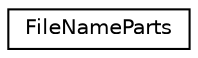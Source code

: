 digraph "Graphical Class Hierarchy"
{
 // LATEX_PDF_SIZE
  edge [fontname="Helvetica",fontsize="10",labelfontname="Helvetica",labelfontsize="10"];
  node [fontname="Helvetica",fontsize="10",shape=record];
  rankdir="LR";
  Node0 [label="FileNameParts",height=0.2,width=0.4,color="black", fillcolor="white", style="filled",URL="$structFileNameParts.html",tooltip="Holds the different parts of a file name (path, base and extension)"];
}
